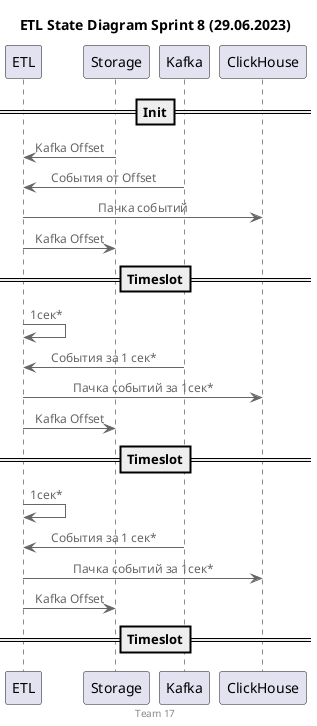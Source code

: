 @startuml to be
!include <C4/C4_Container>
title ETL State Diagram Sprint 8 (29.06.2023)
footer Team 17
== Init==
ETL<-Storage: Kafka Offset
Kafka->ETL: Cобытия от Offset
ETL->ClickHouse: Пачка событий
ETL->Storage: Kafka Offset
== Timeslot==
'Activate ETL
ETL->ETL: 1сек*
Kafka->ETL: Cобытия за 1 сек*
ETL->ClickHouse: Пачка событий за 1сек*
ETL->Storage: Kafka Offset
'Deactivate ETL
== Timeslot==
ETL->ETL: 1сек*
Kafka->ETL: Cобытия за 1 сек*
ETL->ClickHouse: Пачка событий за 1сек*
ETL->Storage: Kafka Offset
== Timeslot==

@enduml
